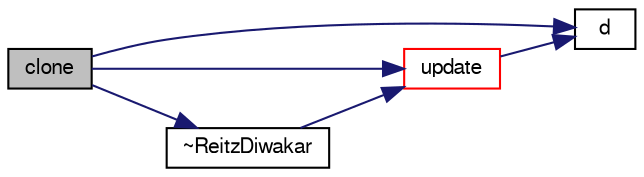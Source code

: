 digraph "clone"
{
  bgcolor="transparent";
  edge [fontname="FreeSans",fontsize="10",labelfontname="FreeSans",labelfontsize="10"];
  node [fontname="FreeSans",fontsize="10",shape=record];
  rankdir="LR";
  Node21 [label="clone",height=0.2,width=0.4,color="black", fillcolor="grey75", style="filled", fontcolor="black"];
  Node21 -> Node22 [color="midnightblue",fontsize="10",style="solid",fontname="FreeSans"];
  Node22 [label="d",height=0.2,width=0.4,color="black",URL="$a38951.html#aa182a9055736468dd160f12649a01fd1"];
  Node21 -> Node23 [color="midnightblue",fontsize="10",style="solid",fontname="FreeSans"];
  Node23 [label="update",height=0.2,width=0.4,color="red",URL="$a24570.html#af86a08f997bc779309ec7d00e914e292",tooltip="update the parcel properties "];
  Node23 -> Node22 [color="midnightblue",fontsize="10",style="solid",fontname="FreeSans"];
  Node21 -> Node34 [color="midnightblue",fontsize="10",style="solid",fontname="FreeSans"];
  Node34 [label="~ReitzDiwakar",height=0.2,width=0.4,color="black",URL="$a24570.html#a135c508195932958086664185de434c1",tooltip="Destructor. "];
  Node34 -> Node23 [color="midnightblue",fontsize="10",style="solid",fontname="FreeSans"];
}
